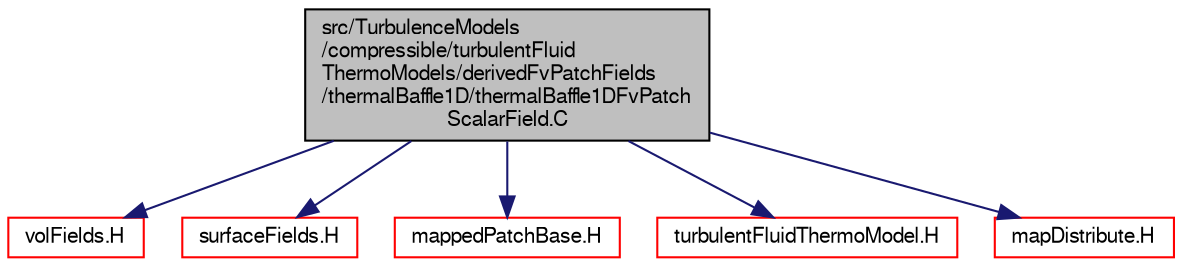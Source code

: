digraph "src/TurbulenceModels/compressible/turbulentFluidThermoModels/derivedFvPatchFields/thermalBaffle1D/thermalBaffle1DFvPatchScalarField.C"
{
  bgcolor="transparent";
  edge [fontname="FreeSans",fontsize="10",labelfontname="FreeSans",labelfontsize="10"];
  node [fontname="FreeSans",fontsize="10",shape=record];
  Node1 [label="src/TurbulenceModels\l/compressible/turbulentFluid\lThermoModels/derivedFvPatchFields\l/thermalBaffle1D/thermalBaffle1DFvPatch\lScalarField.C",height=0.2,width=0.4,color="black", fillcolor="grey75", style="filled" fontcolor="black"];
  Node1 -> Node2 [color="midnightblue",fontsize="10",style="solid",fontname="FreeSans"];
  Node2 [label="volFields.H",height=0.2,width=0.4,color="red",URL="$a05178.html"];
  Node1 -> Node3 [color="midnightblue",fontsize="10",style="solid",fontname="FreeSans"];
  Node3 [label="surfaceFields.H",height=0.2,width=0.4,color="red",URL="$a05173.html",tooltip="Foam::surfaceFields. "];
  Node1 -> Node4 [color="midnightblue",fontsize="10",style="solid",fontname="FreeSans"];
  Node4 [label="mappedPatchBase.H",height=0.2,width=0.4,color="red",URL="$a06821.html"];
  Node1 -> Node5 [color="midnightblue",fontsize="10",style="solid",fontname="FreeSans"];
  Node5 [label="turbulentFluidThermoModel.H",height=0.2,width=0.4,color="red",URL="$a10058.html"];
  Node1 -> Node6 [color="midnightblue",fontsize="10",style="solid",fontname="FreeSans"];
  Node6 [label="mapDistribute.H",height=0.2,width=0.4,color="red",URL="$a08151.html"];
}
